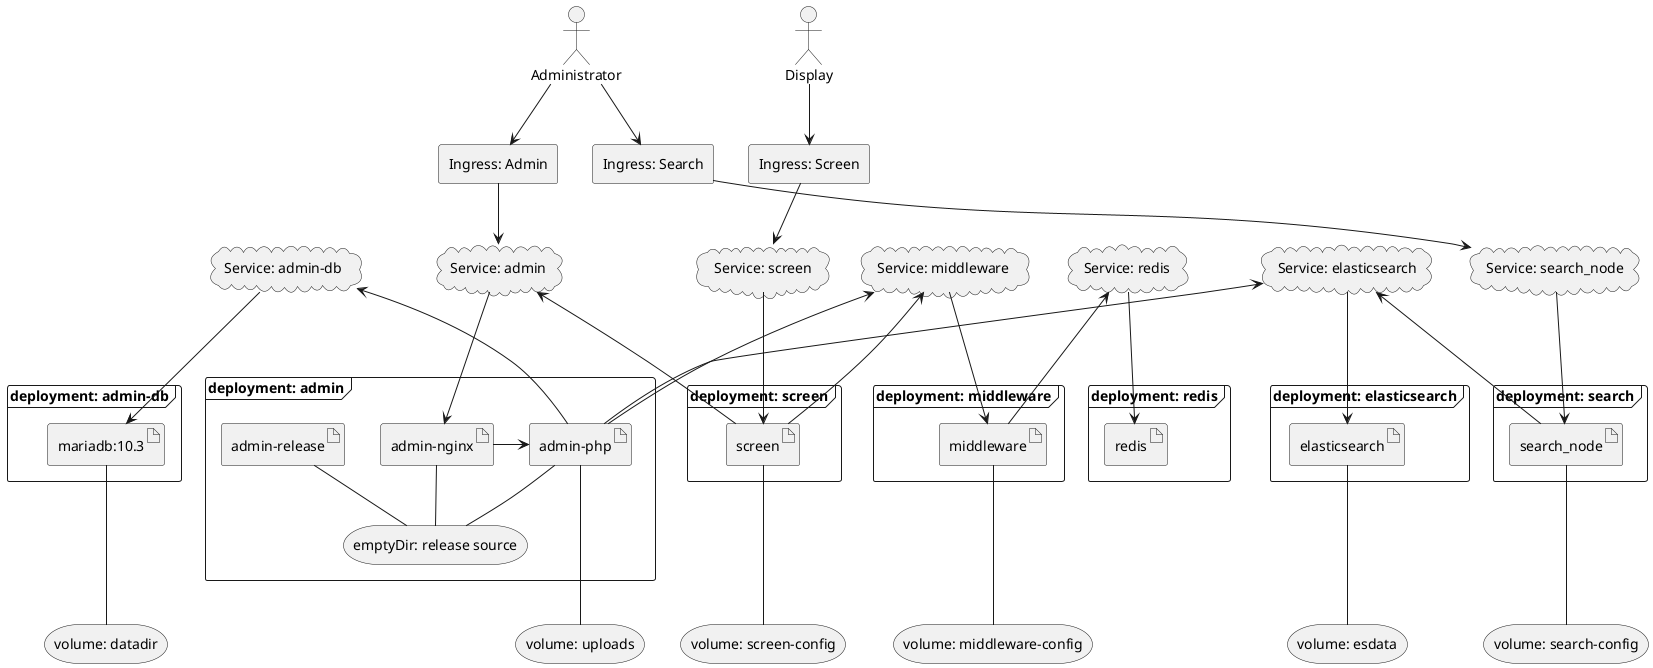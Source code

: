 @startuml

' Define external actors
actor actor_admin as "Administrator"
actor actor_display as "Display"

' Define Services
cloud service_elasticsearch as "Service: elasticsearch"
cloud service_search_node as "Service: search_node"
cloud service_middleware as "Service: middleware"
cloud service_admin_db as "Service: admin-db"
cloud service_admin as "Service: admin"
cloud service_screen as "Service: screen"
cloud service_redis as "Service: redis"

' Define ingresses
rectangle ingress_admin as "Ingress: Admin"
rectangle ingress_screen as "Ingress: Screen"
rectangle ingress_search as "Ingress: Search"

' Define volumes
storage storage_uploads as "volume: uploads"
storage storage_datadir as "volume: datadir"
storage storage_esdata as "volume: esdata"
storage storage_search_config as "volume: search-config"
storage storage_middleware_config as "volume: middleware-config"
storage storage_screen_config as "volume: screen-config"

' Define deployments and their containers
together {
  frame deployment_admin as "deployment: admin" {
    together {
      artifact admin_nginx as "admin-nginx"
      artifact admin_php as "admin-php"
    }
    artifact admin_release as "admin-release"

    ' Internal storage so no volume
    storage storage_release_src as "emptyDir: release source"
  }

  frame deployment_admin_db as "deployment: admin-db" {
    artifact mariadb as "mariadb:10.3"
  }
}

together {
  frame deployment_elasticsearch as "deployment: elasticsearch" {
    artifact elasticsearch
  }

  frame deployment_search as "deployment: search" {
    artifact search_node
  }
}

together {
  frame deployment_redis as "deployment: redis" {
    artifact redis
  }

  frame deployment_middleware as "deployment: middleware" {
    artifact middleware
  }
}

frame deployment_screen as "deployment: screen" {
  artifact screen
}

' Connect containers to storage
admin_release -d- storage_release_src
admin_nginx -d- storage_release_src
admin_php -d- storage_release_src
admin_php --- storage_uploads
mariadb --- storage_datadir
elasticsearch --- storage_esdata
search_node --- storage_search_config
middleware --- storage_middleware_config
screen --- storage_screen_config

' Connect services to containers
service_admin -d--> admin_nginx
service_middleware -d--> middleware
service_screen -d--> screen
service_elasticsearch -d--> elasticsearch
service_admin_db -d--> mariadb
service_redis -d--> redis
service_search_node -d--> search_node

' Inter-container communication
admin_php -u--> service_admin_db
admin_php -u--> service_middleware
admin_php -u--> service_elasticsearch
search_node -u--> service_elasticsearch
middleware -u--> service_redis
screen -u--> service_middleware
screen -u--> service_admin
admin_nginx -> admin_php

' Connect ingresses to services
ingress_admin -d-> service_admin
ingress_screen -d-> service_screen
ingress_search -d-> service_search_node

' Connect external users to ingress
actor_admin -d-> ingress_admin
actor_admin -d-> ingress_search
actor_display -d-> ingress_screen

@enduml

